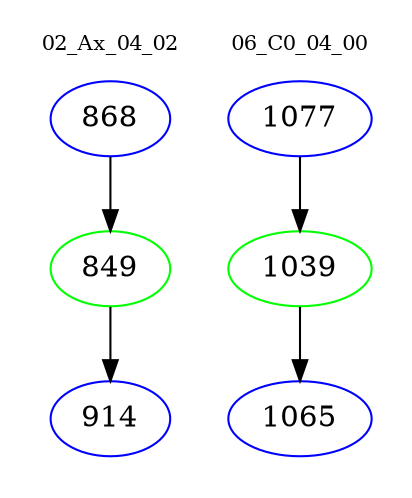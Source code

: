 digraph{
subgraph cluster_0 {
color = white
label = "02_Ax_04_02";
fontsize=10;
T0_868 [label="868", color="blue"]
T0_868 -> T0_849 [color="black"]
T0_849 [label="849", color="green"]
T0_849 -> T0_914 [color="black"]
T0_914 [label="914", color="blue"]
}
subgraph cluster_1 {
color = white
label = "06_C0_04_00";
fontsize=10;
T1_1077 [label="1077", color="blue"]
T1_1077 -> T1_1039 [color="black"]
T1_1039 [label="1039", color="green"]
T1_1039 -> T1_1065 [color="black"]
T1_1065 [label="1065", color="blue"]
}
}
